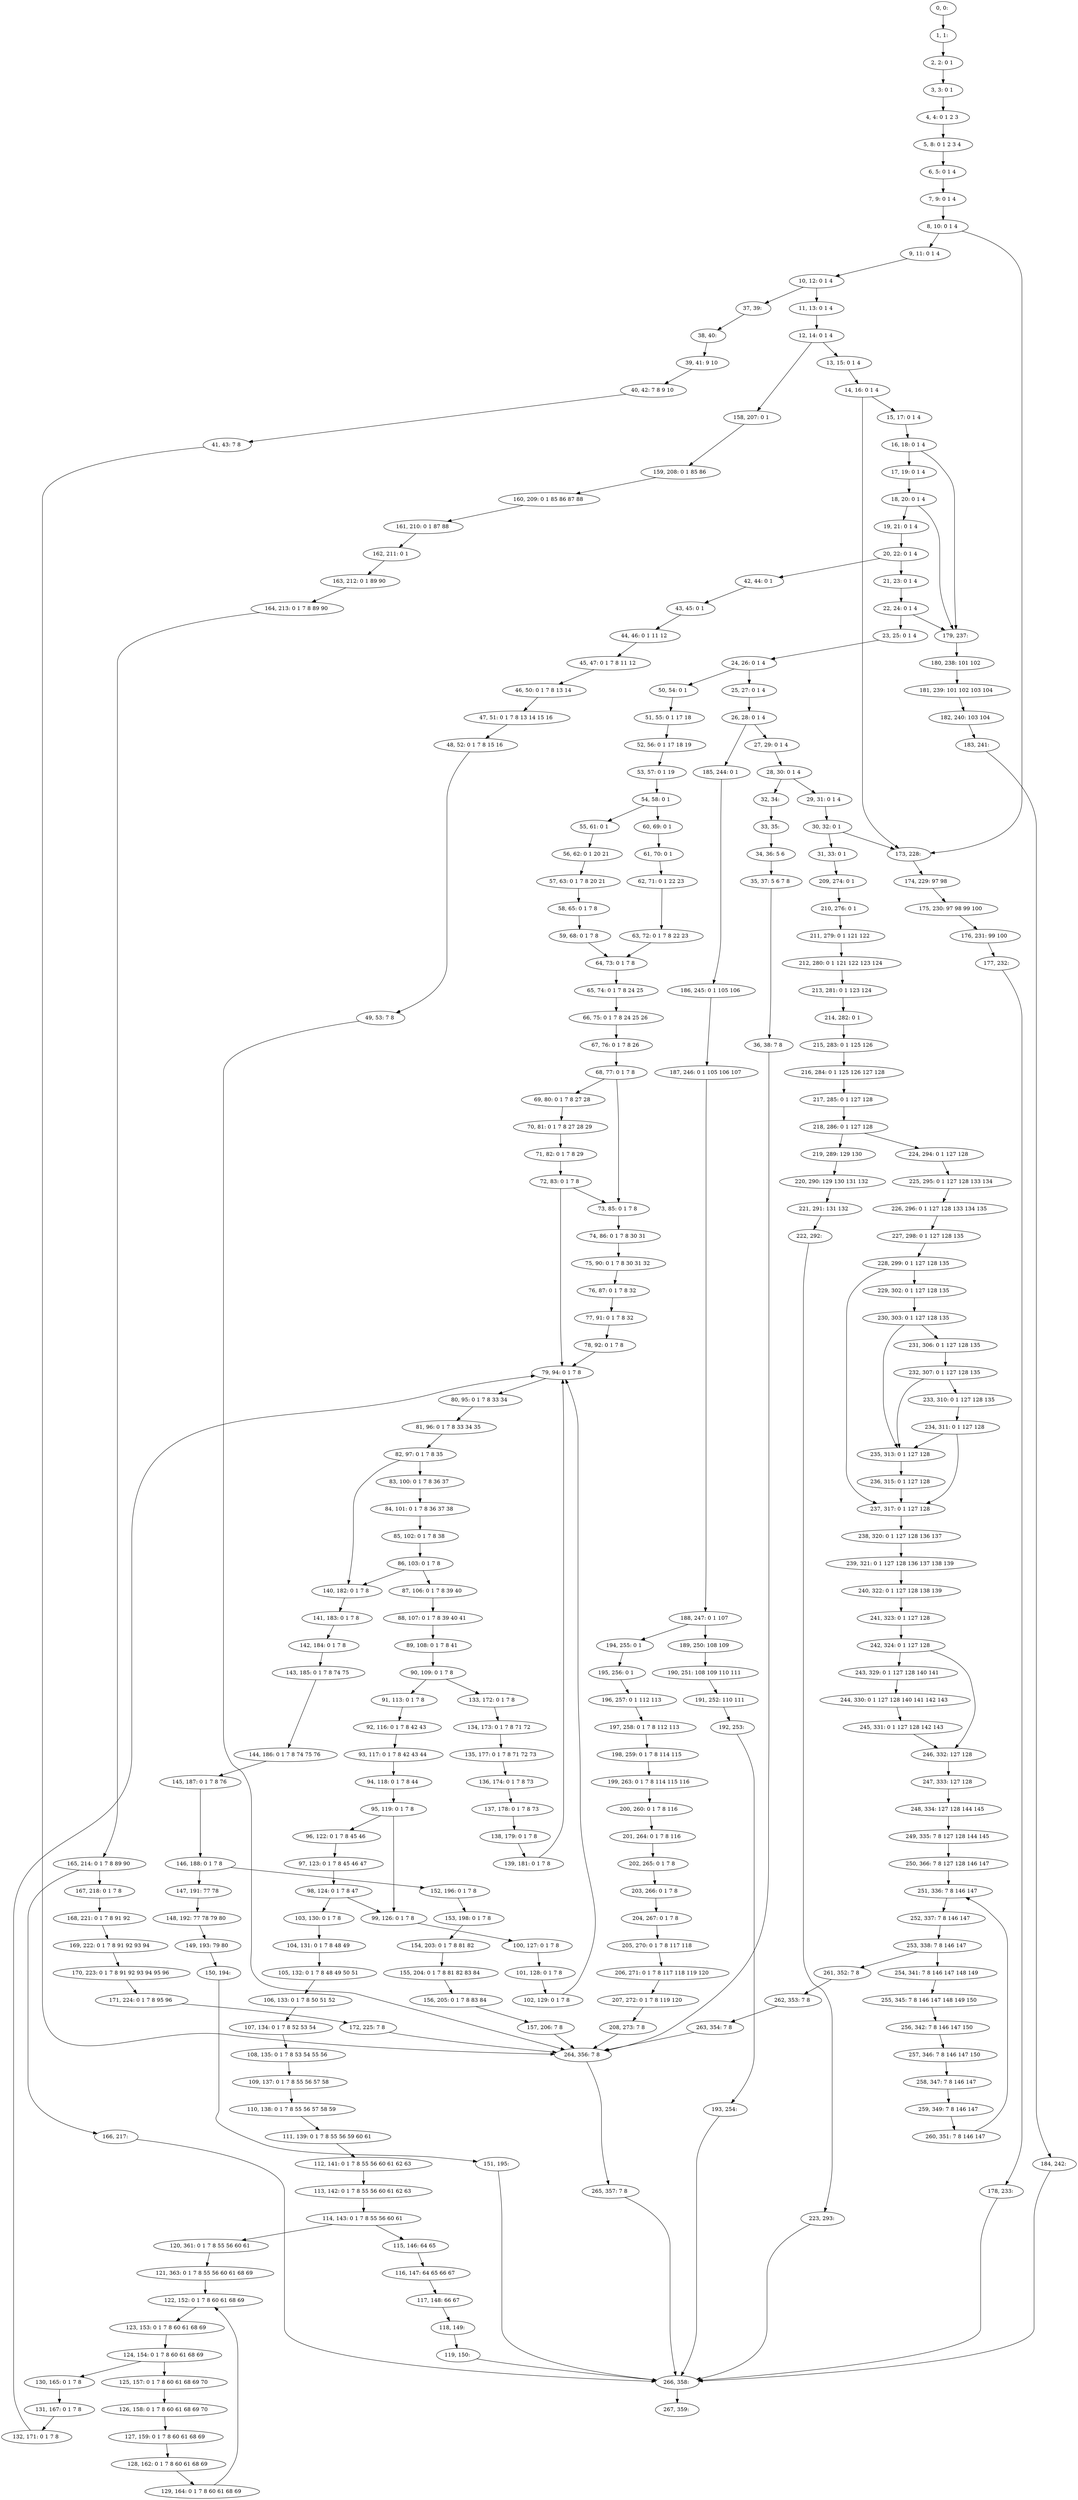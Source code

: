 digraph G {
0[label="0, 0: "];
1[label="1, 1: "];
2[label="2, 2: 0 1 "];
3[label="3, 3: 0 1 "];
4[label="4, 4: 0 1 2 3 "];
5[label="5, 8: 0 1 2 3 4 "];
6[label="6, 5: 0 1 4 "];
7[label="7, 9: 0 1 4 "];
8[label="8, 10: 0 1 4 "];
9[label="9, 11: 0 1 4 "];
10[label="10, 12: 0 1 4 "];
11[label="11, 13: 0 1 4 "];
12[label="12, 14: 0 1 4 "];
13[label="13, 15: 0 1 4 "];
14[label="14, 16: 0 1 4 "];
15[label="15, 17: 0 1 4 "];
16[label="16, 18: 0 1 4 "];
17[label="17, 19: 0 1 4 "];
18[label="18, 20: 0 1 4 "];
19[label="19, 21: 0 1 4 "];
20[label="20, 22: 0 1 4 "];
21[label="21, 23: 0 1 4 "];
22[label="22, 24: 0 1 4 "];
23[label="23, 25: 0 1 4 "];
24[label="24, 26: 0 1 4 "];
25[label="25, 27: 0 1 4 "];
26[label="26, 28: 0 1 4 "];
27[label="27, 29: 0 1 4 "];
28[label="28, 30: 0 1 4 "];
29[label="29, 31: 0 1 4 "];
30[label="30, 32: 0 1 "];
31[label="31, 33: 0 1 "];
32[label="32, 34: "];
33[label="33, 35: "];
34[label="34, 36: 5 6 "];
35[label="35, 37: 5 6 7 8 "];
36[label="36, 38: 7 8 "];
37[label="37, 39: "];
38[label="38, 40: "];
39[label="39, 41: 9 10 "];
40[label="40, 42: 7 8 9 10 "];
41[label="41, 43: 7 8 "];
42[label="42, 44: 0 1 "];
43[label="43, 45: 0 1 "];
44[label="44, 46: 0 1 11 12 "];
45[label="45, 47: 0 1 7 8 11 12 "];
46[label="46, 50: 0 1 7 8 13 14 "];
47[label="47, 51: 0 1 7 8 13 14 15 16 "];
48[label="48, 52: 0 1 7 8 15 16 "];
49[label="49, 53: 7 8 "];
50[label="50, 54: 0 1 "];
51[label="51, 55: 0 1 17 18 "];
52[label="52, 56: 0 1 17 18 19 "];
53[label="53, 57: 0 1 19 "];
54[label="54, 58: 0 1 "];
55[label="55, 61: 0 1 "];
56[label="56, 62: 0 1 20 21 "];
57[label="57, 63: 0 1 7 8 20 21 "];
58[label="58, 65: 0 1 7 8 "];
59[label="59, 68: 0 1 7 8 "];
60[label="60, 69: 0 1 "];
61[label="61, 70: 0 1 "];
62[label="62, 71: 0 1 22 23 "];
63[label="63, 72: 0 1 7 8 22 23 "];
64[label="64, 73: 0 1 7 8 "];
65[label="65, 74: 0 1 7 8 24 25 "];
66[label="66, 75: 0 1 7 8 24 25 26 "];
67[label="67, 76: 0 1 7 8 26 "];
68[label="68, 77: 0 1 7 8 "];
69[label="69, 80: 0 1 7 8 27 28 "];
70[label="70, 81: 0 1 7 8 27 28 29 "];
71[label="71, 82: 0 1 7 8 29 "];
72[label="72, 83: 0 1 7 8 "];
73[label="73, 85: 0 1 7 8 "];
74[label="74, 86: 0 1 7 8 30 31 "];
75[label="75, 90: 0 1 7 8 30 31 32 "];
76[label="76, 87: 0 1 7 8 32 "];
77[label="77, 91: 0 1 7 8 32 "];
78[label="78, 92: 0 1 7 8 "];
79[label="79, 94: 0 1 7 8 "];
80[label="80, 95: 0 1 7 8 33 34 "];
81[label="81, 96: 0 1 7 8 33 34 35 "];
82[label="82, 97: 0 1 7 8 35 "];
83[label="83, 100: 0 1 7 8 36 37 "];
84[label="84, 101: 0 1 7 8 36 37 38 "];
85[label="85, 102: 0 1 7 8 38 "];
86[label="86, 103: 0 1 7 8 "];
87[label="87, 106: 0 1 7 8 39 40 "];
88[label="88, 107: 0 1 7 8 39 40 41 "];
89[label="89, 108: 0 1 7 8 41 "];
90[label="90, 109: 0 1 7 8 "];
91[label="91, 113: 0 1 7 8 "];
92[label="92, 116: 0 1 7 8 42 43 "];
93[label="93, 117: 0 1 7 8 42 43 44 "];
94[label="94, 118: 0 1 7 8 44 "];
95[label="95, 119: 0 1 7 8 "];
96[label="96, 122: 0 1 7 8 45 46 "];
97[label="97, 123: 0 1 7 8 45 46 47 "];
98[label="98, 124: 0 1 7 8 47 "];
99[label="99, 126: 0 1 7 8 "];
100[label="100, 127: 0 1 7 8 "];
101[label="101, 128: 0 1 7 8 "];
102[label="102, 129: 0 1 7 8 "];
103[label="103, 130: 0 1 7 8 "];
104[label="104, 131: 0 1 7 8 48 49 "];
105[label="105, 132: 0 1 7 8 48 49 50 51 "];
106[label="106, 133: 0 1 7 8 50 51 52 "];
107[label="107, 134: 0 1 7 8 52 53 54 "];
108[label="108, 135: 0 1 7 8 53 54 55 56 "];
109[label="109, 137: 0 1 7 8 55 56 57 58 "];
110[label="110, 138: 0 1 7 8 55 56 57 58 59 "];
111[label="111, 139: 0 1 7 8 55 56 59 60 61 "];
112[label="112, 141: 0 1 7 8 55 56 60 61 62 63 "];
113[label="113, 142: 0 1 7 8 55 56 60 61 62 63 "];
114[label="114, 143: 0 1 7 8 55 56 60 61 "];
115[label="115, 146: 64 65 "];
116[label="116, 147: 64 65 66 67 "];
117[label="117, 148: 66 67 "];
118[label="118, 149: "];
119[label="119, 150: "];
120[label="120, 361: 0 1 7 8 55 56 60 61 "];
121[label="121, 363: 0 1 7 8 55 56 60 61 68 69 "];
122[label="122, 152: 0 1 7 8 60 61 68 69 "];
123[label="123, 153: 0 1 7 8 60 61 68 69 "];
124[label="124, 154: 0 1 7 8 60 61 68 69 "];
125[label="125, 157: 0 1 7 8 60 61 68 69 70 "];
126[label="126, 158: 0 1 7 8 60 61 68 69 70 "];
127[label="127, 159: 0 1 7 8 60 61 68 69 "];
128[label="128, 162: 0 1 7 8 60 61 68 69 "];
129[label="129, 164: 0 1 7 8 60 61 68 69 "];
130[label="130, 165: 0 1 7 8 "];
131[label="131, 167: 0 1 7 8 "];
132[label="132, 171: 0 1 7 8 "];
133[label="133, 172: 0 1 7 8 "];
134[label="134, 173: 0 1 7 8 71 72 "];
135[label="135, 177: 0 1 7 8 71 72 73 "];
136[label="136, 174: 0 1 7 8 73 "];
137[label="137, 178: 0 1 7 8 73 "];
138[label="138, 179: 0 1 7 8 "];
139[label="139, 181: 0 1 7 8 "];
140[label="140, 182: 0 1 7 8 "];
141[label="141, 183: 0 1 7 8 "];
142[label="142, 184: 0 1 7 8 "];
143[label="143, 185: 0 1 7 8 74 75 "];
144[label="144, 186: 0 1 7 8 74 75 76 "];
145[label="145, 187: 0 1 7 8 76 "];
146[label="146, 188: 0 1 7 8 "];
147[label="147, 191: 77 78 "];
148[label="148, 192: 77 78 79 80 "];
149[label="149, 193: 79 80 "];
150[label="150, 194: "];
151[label="151, 195: "];
152[label="152, 196: 0 1 7 8 "];
153[label="153, 198: 0 1 7 8 "];
154[label="154, 203: 0 1 7 8 81 82 "];
155[label="155, 204: 0 1 7 8 81 82 83 84 "];
156[label="156, 205: 0 1 7 8 83 84 "];
157[label="157, 206: 7 8 "];
158[label="158, 207: 0 1 "];
159[label="159, 208: 0 1 85 86 "];
160[label="160, 209: 0 1 85 86 87 88 "];
161[label="161, 210: 0 1 87 88 "];
162[label="162, 211: 0 1 "];
163[label="163, 212: 0 1 89 90 "];
164[label="164, 213: 0 1 7 8 89 90 "];
165[label="165, 214: 0 1 7 8 89 90 "];
166[label="166, 217: "];
167[label="167, 218: 0 1 7 8 "];
168[label="168, 221: 0 1 7 8 91 92 "];
169[label="169, 222: 0 1 7 8 91 92 93 94 "];
170[label="170, 223: 0 1 7 8 91 92 93 94 95 96 "];
171[label="171, 224: 0 1 7 8 95 96 "];
172[label="172, 225: 7 8 "];
173[label="173, 228: "];
174[label="174, 229: 97 98 "];
175[label="175, 230: 97 98 99 100 "];
176[label="176, 231: 99 100 "];
177[label="177, 232: "];
178[label="178, 233: "];
179[label="179, 237: "];
180[label="180, 238: 101 102 "];
181[label="181, 239: 101 102 103 104 "];
182[label="182, 240: 103 104 "];
183[label="183, 241: "];
184[label="184, 242: "];
185[label="185, 244: 0 1 "];
186[label="186, 245: 0 1 105 106 "];
187[label="187, 246: 0 1 105 106 107 "];
188[label="188, 247: 0 1 107 "];
189[label="189, 250: 108 109 "];
190[label="190, 251: 108 109 110 111 "];
191[label="191, 252: 110 111 "];
192[label="192, 253: "];
193[label="193, 254: "];
194[label="194, 255: 0 1 "];
195[label="195, 256: 0 1 "];
196[label="196, 257: 0 1 112 113 "];
197[label="197, 258: 0 1 7 8 112 113 "];
198[label="198, 259: 0 1 7 8 114 115 "];
199[label="199, 263: 0 1 7 8 114 115 116 "];
200[label="200, 260: 0 1 7 8 116 "];
201[label="201, 264: 0 1 7 8 116 "];
202[label="202, 265: 0 1 7 8 "];
203[label="203, 266: 0 1 7 8 "];
204[label="204, 267: 0 1 7 8 "];
205[label="205, 270: 0 1 7 8 117 118 "];
206[label="206, 271: 0 1 7 8 117 118 119 120 "];
207[label="207, 272: 0 1 7 8 119 120 "];
208[label="208, 273: 7 8 "];
209[label="209, 274: 0 1 "];
210[label="210, 276: 0 1 "];
211[label="211, 279: 0 1 121 122 "];
212[label="212, 280: 0 1 121 122 123 124 "];
213[label="213, 281: 0 1 123 124 "];
214[label="214, 282: 0 1 "];
215[label="215, 283: 0 1 125 126 "];
216[label="216, 284: 0 1 125 126 127 128 "];
217[label="217, 285: 0 1 127 128 "];
218[label="218, 286: 0 1 127 128 "];
219[label="219, 289: 129 130 "];
220[label="220, 290: 129 130 131 132 "];
221[label="221, 291: 131 132 "];
222[label="222, 292: "];
223[label="223, 293: "];
224[label="224, 294: 0 1 127 128 "];
225[label="225, 295: 0 1 127 128 133 134 "];
226[label="226, 296: 0 1 127 128 133 134 135 "];
227[label="227, 298: 0 1 127 128 135 "];
228[label="228, 299: 0 1 127 128 135 "];
229[label="229, 302: 0 1 127 128 135 "];
230[label="230, 303: 0 1 127 128 135 "];
231[label="231, 306: 0 1 127 128 135 "];
232[label="232, 307: 0 1 127 128 135 "];
233[label="233, 310: 0 1 127 128 135 "];
234[label="234, 311: 0 1 127 128 "];
235[label="235, 313: 0 1 127 128 "];
236[label="236, 315: 0 1 127 128 "];
237[label="237, 317: 0 1 127 128 "];
238[label="238, 320: 0 1 127 128 136 137 "];
239[label="239, 321: 0 1 127 128 136 137 138 139 "];
240[label="240, 322: 0 1 127 128 138 139 "];
241[label="241, 323: 0 1 127 128 "];
242[label="242, 324: 0 1 127 128 "];
243[label="243, 329: 0 1 127 128 140 141 "];
244[label="244, 330: 0 1 127 128 140 141 142 143 "];
245[label="245, 331: 0 1 127 128 142 143 "];
246[label="246, 332: 127 128 "];
247[label="247, 333: 127 128 "];
248[label="248, 334: 127 128 144 145 "];
249[label="249, 335: 7 8 127 128 144 145 "];
250[label="250, 366: 7 8 127 128 146 147 "];
251[label="251, 336: 7 8 146 147 "];
252[label="252, 337: 7 8 146 147 "];
253[label="253, 338: 7 8 146 147 "];
254[label="254, 341: 7 8 146 147 148 149 "];
255[label="255, 345: 7 8 146 147 148 149 150 "];
256[label="256, 342: 7 8 146 147 150 "];
257[label="257, 346: 7 8 146 147 150 "];
258[label="258, 347: 7 8 146 147 "];
259[label="259, 349: 7 8 146 147 "];
260[label="260, 351: 7 8 146 147 "];
261[label="261, 352: 7 8 "];
262[label="262, 353: 7 8 "];
263[label="263, 354: 7 8 "];
264[label="264, 356: 7 8 "];
265[label="265, 357: 7 8 "];
266[label="266, 358: "];
267[label="267, 359: "];
0->1 ;
1->2 ;
2->3 ;
3->4 ;
4->5 ;
5->6 ;
6->7 ;
7->8 ;
8->9 ;
8->173 ;
9->10 ;
10->11 ;
10->37 ;
11->12 ;
12->13 ;
12->158 ;
13->14 ;
14->15 ;
14->173 ;
15->16 ;
16->17 ;
16->179 ;
17->18 ;
18->19 ;
18->179 ;
19->20 ;
20->21 ;
20->42 ;
21->22 ;
22->23 ;
22->179 ;
23->24 ;
24->25 ;
24->50 ;
25->26 ;
26->27 ;
26->185 ;
27->28 ;
28->29 ;
28->32 ;
29->30 ;
30->31 ;
30->173 ;
31->209 ;
32->33 ;
33->34 ;
34->35 ;
35->36 ;
36->264 ;
37->38 ;
38->39 ;
39->40 ;
40->41 ;
41->264 ;
42->43 ;
43->44 ;
44->45 ;
45->46 ;
46->47 ;
47->48 ;
48->49 ;
49->264 ;
50->51 ;
51->52 ;
52->53 ;
53->54 ;
54->55 ;
54->60 ;
55->56 ;
56->57 ;
57->58 ;
58->59 ;
59->64 ;
60->61 ;
61->62 ;
62->63 ;
63->64 ;
64->65 ;
65->66 ;
66->67 ;
67->68 ;
68->69 ;
68->73 ;
69->70 ;
70->71 ;
71->72 ;
72->73 ;
72->79 ;
73->74 ;
74->75 ;
75->76 ;
76->77 ;
77->78 ;
78->79 ;
79->80 ;
80->81 ;
81->82 ;
82->83 ;
82->140 ;
83->84 ;
84->85 ;
85->86 ;
86->87 ;
86->140 ;
87->88 ;
88->89 ;
89->90 ;
90->91 ;
90->133 ;
91->92 ;
92->93 ;
93->94 ;
94->95 ;
95->96 ;
95->99 ;
96->97 ;
97->98 ;
98->99 ;
98->103 ;
99->100 ;
100->101 ;
101->102 ;
102->79 ;
103->104 ;
104->105 ;
105->106 ;
106->107 ;
107->108 ;
108->109 ;
109->110 ;
110->111 ;
111->112 ;
112->113 ;
113->114 ;
114->115 ;
114->120 ;
115->116 ;
116->117 ;
117->118 ;
118->119 ;
119->266 ;
120->121 ;
121->122 ;
122->123 ;
123->124 ;
124->125 ;
124->130 ;
125->126 ;
126->127 ;
127->128 ;
128->129 ;
129->122 ;
130->131 ;
131->132 ;
132->79 ;
133->134 ;
134->135 ;
135->136 ;
136->137 ;
137->138 ;
138->139 ;
139->79 ;
140->141 ;
141->142 ;
142->143 ;
143->144 ;
144->145 ;
145->146 ;
146->147 ;
146->152 ;
147->148 ;
148->149 ;
149->150 ;
150->151 ;
151->266 ;
152->153 ;
153->154 ;
154->155 ;
155->156 ;
156->157 ;
157->264 ;
158->159 ;
159->160 ;
160->161 ;
161->162 ;
162->163 ;
163->164 ;
164->165 ;
165->166 ;
165->167 ;
166->266 ;
167->168 ;
168->169 ;
169->170 ;
170->171 ;
171->172 ;
172->264 ;
173->174 ;
174->175 ;
175->176 ;
176->177 ;
177->178 ;
178->266 ;
179->180 ;
180->181 ;
181->182 ;
182->183 ;
183->184 ;
184->266 ;
185->186 ;
186->187 ;
187->188 ;
188->189 ;
188->194 ;
189->190 ;
190->191 ;
191->192 ;
192->193 ;
193->266 ;
194->195 ;
195->196 ;
196->197 ;
197->198 ;
198->199 ;
199->200 ;
200->201 ;
201->202 ;
202->203 ;
203->204 ;
204->205 ;
205->206 ;
206->207 ;
207->208 ;
208->264 ;
209->210 ;
210->211 ;
211->212 ;
212->213 ;
213->214 ;
214->215 ;
215->216 ;
216->217 ;
217->218 ;
218->219 ;
218->224 ;
219->220 ;
220->221 ;
221->222 ;
222->223 ;
223->266 ;
224->225 ;
225->226 ;
226->227 ;
227->228 ;
228->229 ;
228->237 ;
229->230 ;
230->231 ;
230->235 ;
231->232 ;
232->233 ;
232->235 ;
233->234 ;
234->235 ;
234->237 ;
235->236 ;
236->237 ;
237->238 ;
238->239 ;
239->240 ;
240->241 ;
241->242 ;
242->243 ;
242->246 ;
243->244 ;
244->245 ;
245->246 ;
246->247 ;
247->248 ;
248->249 ;
249->250 ;
250->251 ;
251->252 ;
252->253 ;
253->254 ;
253->261 ;
254->255 ;
255->256 ;
256->257 ;
257->258 ;
258->259 ;
259->260 ;
260->251 ;
261->262 ;
262->263 ;
263->264 ;
264->265 ;
265->266 ;
266->267 ;
}
